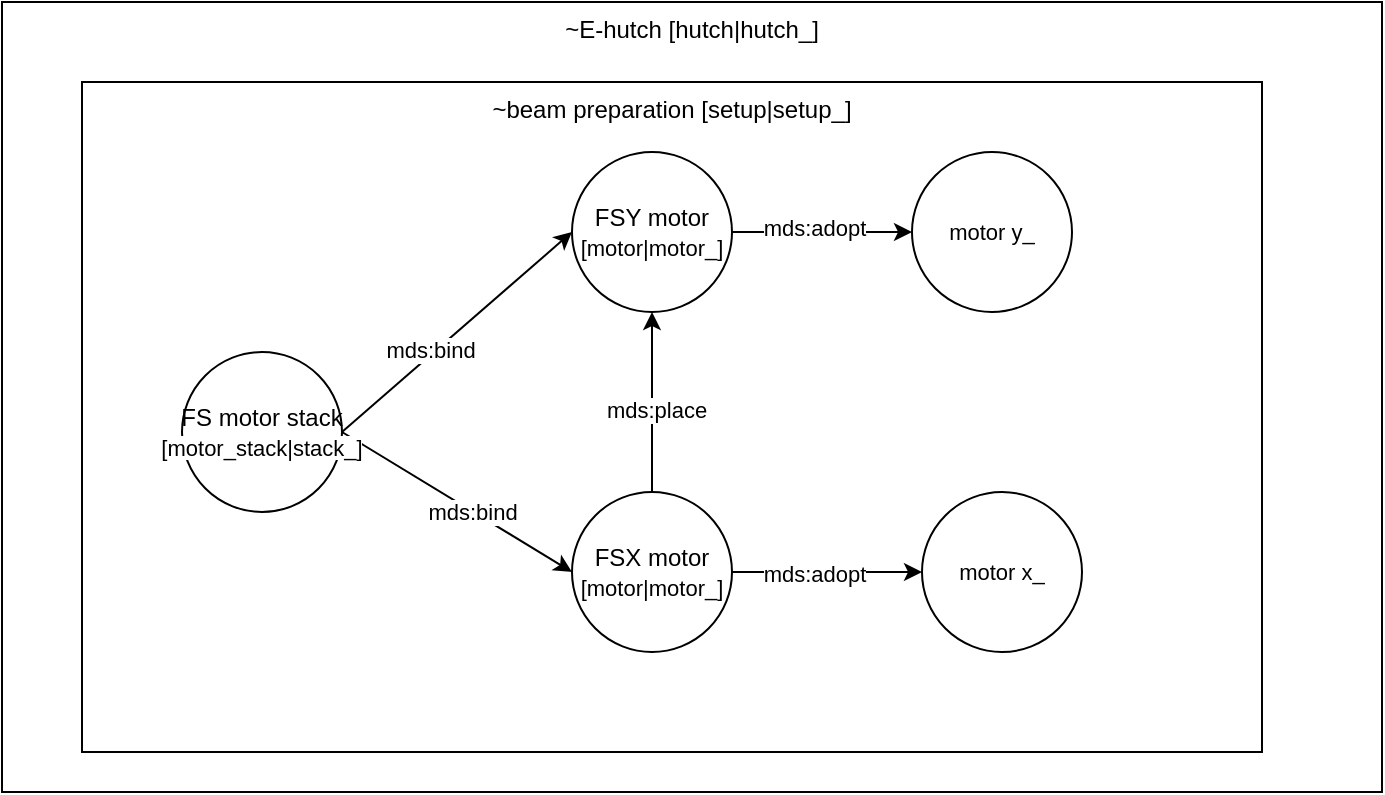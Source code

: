 <mxfile version="24.7.8">
  <diagram name="Page-1" id="vkJY0Xp0giWZl135O7xC">
    <mxGraphModel dx="1366" dy="1895" grid="1" gridSize="10" guides="1" tooltips="1" connect="1" arrows="1" fold="1" page="1" pageScale="1" pageWidth="850" pageHeight="1100" math="0" shadow="0">
      <root>
        <mxCell id="0" />
        <mxCell id="1" parent="0" />
        <mxCell id="d0Pb_XiitWDEO3SrwRD2-5" value="~E-hutch [hutch|hutch_]" style="rounded=0;whiteSpace=wrap;html=1;fillColor=none;verticalAlign=top;movable=1;resizable=1;rotatable=1;deletable=1;editable=1;locked=0;connectable=1;" parent="1" vertex="1">
          <mxGeometry x="80" y="-630" width="690" height="395" as="geometry" />
        </mxCell>
        <mxCell id="d0Pb_XiitWDEO3SrwRD2-1" value="~beam preparation [setup|setup_]" style="rounded=0;whiteSpace=wrap;html=1;fillStyle=auto;gradientColor=none;fillColor=none;verticalAlign=top;movable=1;resizable=1;rotatable=1;deletable=1;editable=1;locked=0;connectable=1;" parent="1" vertex="1">
          <mxGeometry x="120" y="-590" width="590" height="335" as="geometry" />
        </mxCell>
        <mxCell id="4Ksybn0mzoWiPXOCULdz-16" style="edgeStyle=none;rounded=0;orthogonalLoop=1;jettySize=auto;html=1;exitX=1;exitY=0.5;exitDx=0;exitDy=0;strokeColor=default;align=center;verticalAlign=middle;fontFamily=Helvetica;fontSize=11;fontColor=default;labelBackgroundColor=default;endArrow=classic;" parent="1" source="4Ksybn0mzoWiPXOCULdz-1" target="4Ksybn0mzoWiPXOCULdz-15" edge="1">
          <mxGeometry relative="1" as="geometry" />
        </mxCell>
        <mxCell id="YZfc2F88kOo2WcK1y5L1-11" value="mds:adopt" style="edgeLabel;html=1;align=center;verticalAlign=middle;resizable=0;points=[];" parent="4Ksybn0mzoWiPXOCULdz-16" vertex="1" connectable="0">
          <mxGeometry x="-0.094" y="2" relative="1" as="geometry">
            <mxPoint as="offset" />
          </mxGeometry>
        </mxCell>
        <mxCell id="4Ksybn0mzoWiPXOCULdz-1" value="FSY motor&lt;div&gt;&lt;span style=&quot;font-size: 11px; background-color: rgb(255, 255, 255);&quot;&gt;[motor|motor_]&lt;/span&gt;&lt;br&gt;&lt;/div&gt;" style="ellipse;whiteSpace=wrap;html=1;aspect=fixed;" parent="1" vertex="1">
          <mxGeometry x="365" y="-555" width="80" height="80" as="geometry" />
        </mxCell>
        <mxCell id="4Ksybn0mzoWiPXOCULdz-18" style="edgeStyle=none;rounded=0;orthogonalLoop=1;jettySize=auto;html=1;exitX=1;exitY=0.5;exitDx=0;exitDy=0;entryX=0;entryY=0.5;entryDx=0;entryDy=0;strokeColor=default;align=center;verticalAlign=middle;fontFamily=Helvetica;fontSize=11;fontColor=default;labelBackgroundColor=default;endArrow=classic;" parent="1" source="4Ksybn0mzoWiPXOCULdz-2" target="4Ksybn0mzoWiPXOCULdz-17" edge="1">
          <mxGeometry relative="1" as="geometry" />
        </mxCell>
        <mxCell id="YZfc2F88kOo2WcK1y5L1-12" value="mds:adopt" style="edgeLabel;html=1;align=center;verticalAlign=middle;resizable=0;points=[];" parent="4Ksybn0mzoWiPXOCULdz-18" vertex="1" connectable="0">
          <mxGeometry x="-0.135" y="-1" relative="1" as="geometry">
            <mxPoint as="offset" />
          </mxGeometry>
        </mxCell>
        <mxCell id="1-fPld1UHfxB-Tlbqoat-1" style="rounded=0;orthogonalLoop=1;jettySize=auto;html=1;exitX=0.5;exitY=0;exitDx=0;exitDy=0;entryX=0.5;entryY=1;entryDx=0;entryDy=0;" parent="1" source="4Ksybn0mzoWiPXOCULdz-2" target="4Ksybn0mzoWiPXOCULdz-1" edge="1">
          <mxGeometry relative="1" as="geometry" />
        </mxCell>
        <mxCell id="1-fPld1UHfxB-Tlbqoat-2" value="mds:place" style="edgeLabel;html=1;align=center;verticalAlign=middle;resizable=0;points=[];" parent="1-fPld1UHfxB-Tlbqoat-1" vertex="1" connectable="0">
          <mxGeometry x="-0.08" y="-2" relative="1" as="geometry">
            <mxPoint as="offset" />
          </mxGeometry>
        </mxCell>
        <mxCell id="4Ksybn0mzoWiPXOCULdz-2" value="FSX motor&lt;div&gt;&lt;span style=&quot;font-size: 11px; background-color: rgb(255, 255, 255);&quot;&gt;[motor|motor_]&lt;/span&gt;&lt;/div&gt;" style="ellipse;whiteSpace=wrap;html=1;aspect=fixed;" parent="1" vertex="1">
          <mxGeometry x="365" y="-385" width="80" height="80" as="geometry" />
        </mxCell>
        <mxCell id="ZmZn-Lp3FEnvz-gJKHRc-4" style="edgeStyle=none;rounded=0;orthogonalLoop=1;jettySize=auto;html=1;exitX=1;exitY=0.5;exitDx=0;exitDy=0;entryX=0;entryY=0.5;entryDx=0;entryDy=0;strokeColor=default;align=center;verticalAlign=middle;fontFamily=Helvetica;fontSize=11;fontColor=default;labelBackgroundColor=default;endArrow=classic;" parent="1" source="4Ksybn0mzoWiPXOCULdz-3" target="4Ksybn0mzoWiPXOCULdz-1" edge="1">
          <mxGeometry relative="1" as="geometry" />
        </mxCell>
        <mxCell id="ZmZn-Lp3FEnvz-gJKHRc-5" value="mds:bind" style="edgeLabel;html=1;align=center;verticalAlign=middle;resizable=0;points=[];fontFamily=Helvetica;fontSize=11;fontColor=default;labelBackgroundColor=default;" parent="ZmZn-Lp3FEnvz-gJKHRc-4" vertex="1" connectable="0">
          <mxGeometry x="-0.215" y="2" relative="1" as="geometry">
            <mxPoint as="offset" />
          </mxGeometry>
        </mxCell>
        <mxCell id="ZmZn-Lp3FEnvz-gJKHRc-6" style="edgeStyle=none;rounded=0;orthogonalLoop=1;jettySize=auto;html=1;exitX=1;exitY=0.5;exitDx=0;exitDy=0;entryX=0;entryY=0.5;entryDx=0;entryDy=0;strokeColor=default;align=center;verticalAlign=middle;fontFamily=Helvetica;fontSize=11;fontColor=default;labelBackgroundColor=default;endArrow=classic;" parent="1" source="4Ksybn0mzoWiPXOCULdz-3" target="4Ksybn0mzoWiPXOCULdz-2" edge="1">
          <mxGeometry relative="1" as="geometry" />
        </mxCell>
        <mxCell id="ZmZn-Lp3FEnvz-gJKHRc-7" value="mds:bind" style="edgeLabel;html=1;align=center;verticalAlign=middle;resizable=0;points=[];fontFamily=Helvetica;fontSize=11;fontColor=default;labelBackgroundColor=default;" parent="ZmZn-Lp3FEnvz-gJKHRc-6" vertex="1" connectable="0">
          <mxGeometry x="0.129" relative="1" as="geometry">
            <mxPoint as="offset" />
          </mxGeometry>
        </mxCell>
        <mxCell id="4Ksybn0mzoWiPXOCULdz-3" value="FS motor stack&lt;div&gt;&lt;span style=&quot;font-size: 11px; background-color: rgb(255, 255, 255);&quot;&gt;[motor_stack|stack_]&lt;/span&gt;&lt;/div&gt;" style="ellipse;whiteSpace=wrap;html=1;aspect=fixed;" parent="1" vertex="1">
          <mxGeometry x="170" y="-455" width="80" height="80" as="geometry" />
        </mxCell>
        <mxCell id="4Ksybn0mzoWiPXOCULdz-15" value="motor y_" style="ellipse;whiteSpace=wrap;html=1;aspect=fixed;fontFamily=Helvetica;fontSize=11;fontColor=default;labelBackgroundColor=default;" parent="1" vertex="1">
          <mxGeometry x="535" y="-555" width="80" height="80" as="geometry" />
        </mxCell>
        <mxCell id="4Ksybn0mzoWiPXOCULdz-17" value="motor x_" style="ellipse;whiteSpace=wrap;html=1;aspect=fixed;fontFamily=Helvetica;fontSize=11;fontColor=default;labelBackgroundColor=default;" parent="1" vertex="1">
          <mxGeometry x="540" y="-385" width="80" height="80" as="geometry" />
        </mxCell>
      </root>
    </mxGraphModel>
  </diagram>
</mxfile>
